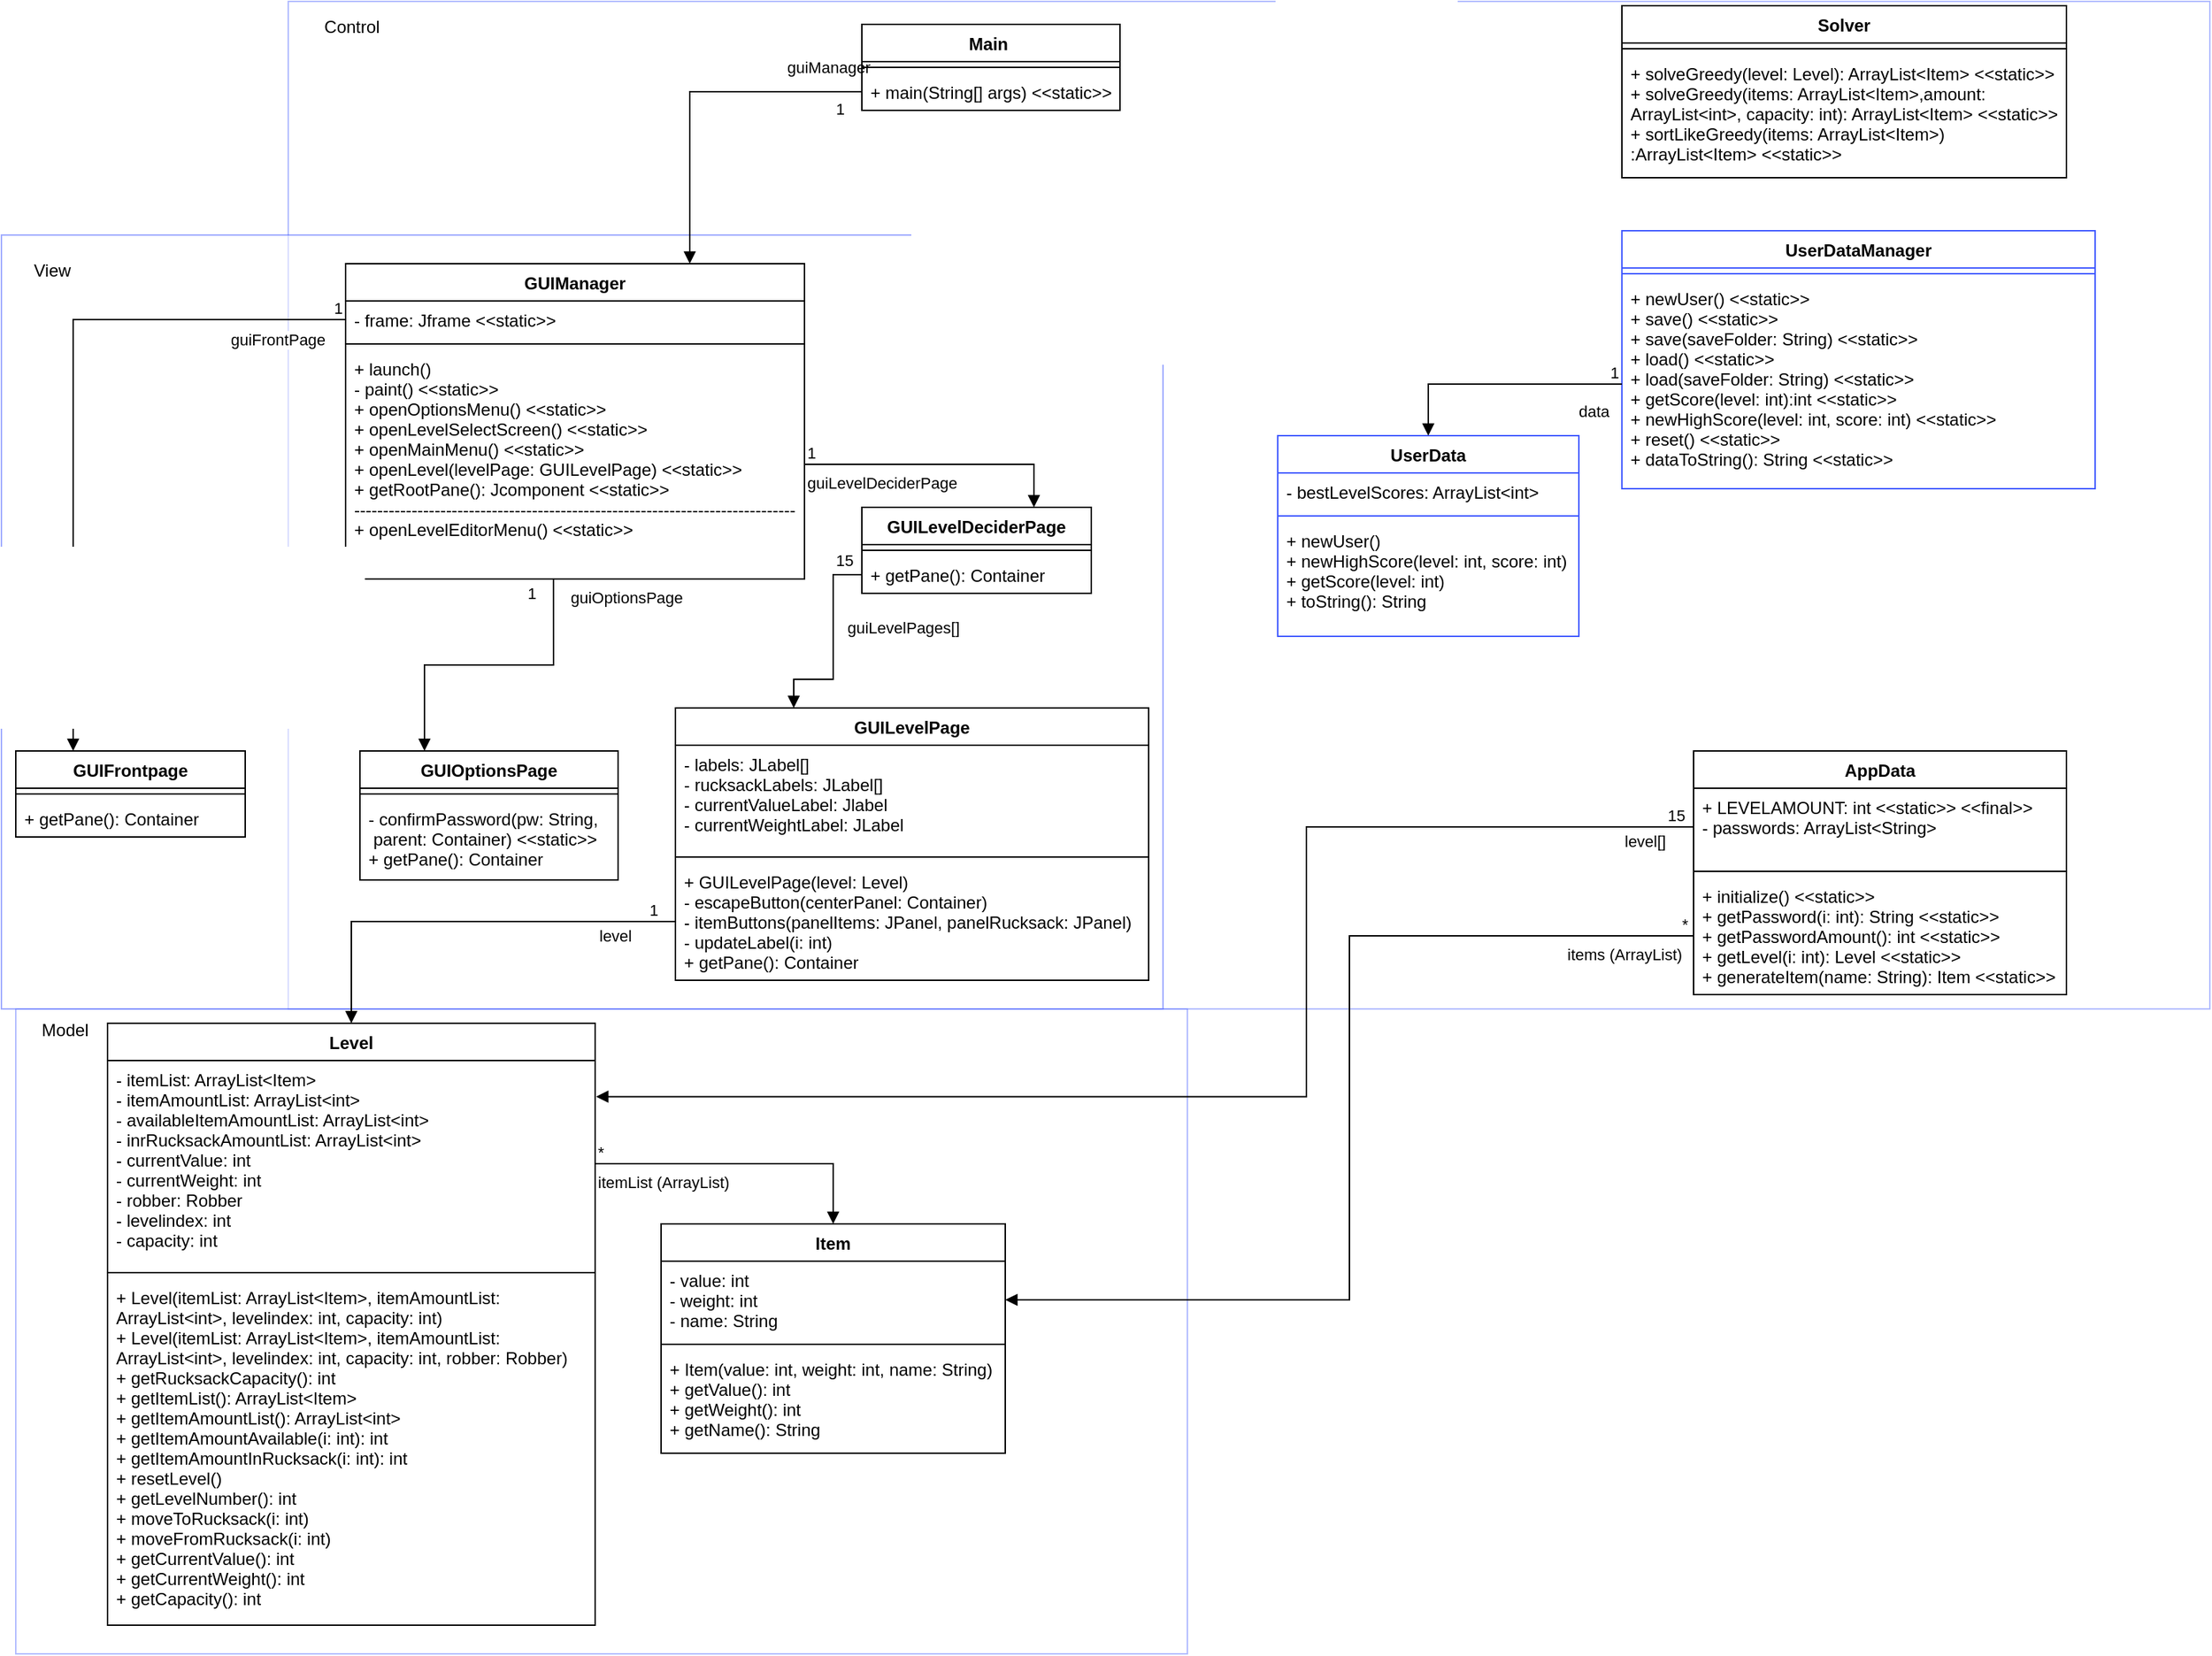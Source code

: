 <mxfile version="20.5.3" type="embed"><diagram id="mvksxYR37wyYuG3UCGVY" name="Page-1"><mxGraphModel dx="274" dy="147" grid="1" gridSize="10" guides="1" tooltips="1" connect="1" arrows="1" fold="1" page="1" pageScale="1" pageWidth="827" pageHeight="1169" math="0" shadow="0"><root><mxCell id="0"/><mxCell id="1" parent="0"/><mxCell id="172" value="" style="group" parent="1" vertex="1" connectable="0"><mxGeometry x="10" y="710" width="817" height="450" as="geometry"/></mxCell><mxCell id="168" value="" style="verticalLabelPosition=bottom;verticalAlign=top;html=1;shape=mxgraph.basic.rect;fillColor2=none;strokeWidth=1;size=20;indent=5;strokeColor=#4059FF;opacity=40;" parent="172" vertex="1"><mxGeometry width="817" height="450" as="geometry"/></mxCell><mxCell id="169" value="Model" style="text;html=1;align=center;verticalAlign=middle;resizable=0;points=[];autosize=1;strokeColor=none;fillColor=none;" parent="172" vertex="1"><mxGeometry x="4" width="60" height="30" as="geometry"/></mxCell><mxCell id="167" value="" style="group" parent="1" vertex="1" connectable="0"><mxGeometry x="200" y="7" width="1340" height="703" as="geometry"/></mxCell><mxCell id="165" value="" style="verticalLabelPosition=bottom;verticalAlign=top;html=1;shape=mxgraph.basic.rect;fillColor2=none;strokeWidth=1;size=20;indent=5;strokeColor=#4059FF;opacity=40;" parent="167" vertex="1"><mxGeometry width="1340" height="703" as="geometry"/></mxCell><mxCell id="166" value="Control" style="text;html=1;align=center;verticalAlign=middle;resizable=0;points=[];autosize=1;strokeColor=none;fillColor=none;" parent="167" vertex="1"><mxGeometry x="14" y="3" width="60" height="30" as="geometry"/></mxCell><mxCell id="142" value="AppData" style="swimlane;fontStyle=1;align=center;verticalAlign=top;childLayout=stackLayout;horizontal=1;startSize=26;horizontalStack=0;resizeParent=1;resizeParentMax=0;resizeLast=0;collapsible=1;marginBottom=0;" parent="167" vertex="1"><mxGeometry x="980" y="523" width="260" height="170" as="geometry"/></mxCell><mxCell id="143" value="+ LEVELAMOUNT: int &lt;&lt;static&gt;&gt; &lt;&lt;final&gt;&gt;&#10;- passwords: ArrayList&lt;String&gt;" style="text;strokeColor=none;fillColor=none;align=left;verticalAlign=top;spacingLeft=4;spacingRight=4;overflow=hidden;rotatable=0;points=[[0,0.5],[1,0.5]];portConstraint=eastwest;" parent="142" vertex="1"><mxGeometry y="26" width="260" height="54" as="geometry"/></mxCell><mxCell id="144" value="" style="line;strokeWidth=1;fillColor=none;align=left;verticalAlign=middle;spacingTop=-1;spacingLeft=3;spacingRight=3;rotatable=0;labelPosition=right;points=[];portConstraint=eastwest;strokeColor=inherit;" parent="142" vertex="1"><mxGeometry y="80" width="260" height="8" as="geometry"/></mxCell><mxCell id="145" value="+ initialize() &lt;&lt;static&gt;&gt;&#10;+ getPassword(i: int): String &lt;&lt;static&gt;&gt;&#10;+ getPasswordAmount(): int &lt;&lt;static&gt;&gt;&#10;+ getLevel(i: int): Level &lt;&lt;static&gt;&gt;&#10;+ generateItem(name: String): Item &lt;&lt;static&gt;&gt;" style="text;strokeColor=none;fillColor=none;align=left;verticalAlign=top;spacingLeft=4;spacingRight=4;overflow=hidden;rotatable=0;points=[[0,0.5],[1,0.5]];portConstraint=eastwest;" parent="142" vertex="1"><mxGeometry y="88" width="260" height="82" as="geometry"/></mxCell><mxCell id="153" value="" style="group;textOpacity=70;opacity=50;" parent="1" vertex="1" connectable="0"><mxGeometry y="170" width="810" height="540" as="geometry"/></mxCell><mxCell id="151" value="" style="verticalLabelPosition=bottom;verticalAlign=top;html=1;shape=mxgraph.basic.rect;fillColor2=none;strokeWidth=1;size=20;indent=5;strokeColor=#4059FF;opacity=50;" parent="153" vertex="1"><mxGeometry width="810" height="540" as="geometry"/></mxCell><mxCell id="152" value="View" style="text;html=1;align=center;verticalAlign=middle;resizable=0;points=[];autosize=1;strokeColor=none;fillColor=none;" parent="153" vertex="1"><mxGeometry x="10" y="10" width="50" height="30" as="geometry"/></mxCell><mxCell id="88" value="guiManager" style="endArrow=block;endFill=1;html=1;edgeStyle=orthogonalEdgeStyle;align=left;verticalAlign=top;rounded=0;entryX=0.75;entryY=0;entryDx=0;entryDy=0;exitX=0;exitY=0.5;exitDx=0;exitDy=0;" parent="1" source="77" target="78" edge="1"><mxGeometry x="-0.548" y="-30" relative="1" as="geometry"><mxPoint x="190" y="110" as="sourcePoint"/><mxPoint x="370" y="90" as="targetPoint"/><mxPoint as="offset"/></mxGeometry></mxCell><mxCell id="89" value="1" style="edgeLabel;resizable=0;html=1;align=left;verticalAlign=bottom;" parent="88" connectable="0" vertex="1"><mxGeometry x="-1" relative="1" as="geometry"><mxPoint x="-20" y="20" as="offset"/></mxGeometry></mxCell><mxCell id="98" value="GUIFrontpage" style="swimlane;fontStyle=1;align=center;verticalAlign=top;childLayout=stackLayout;horizontal=1;startSize=26;horizontalStack=0;resizeParent=1;resizeParentMax=0;resizeLast=0;collapsible=1;marginBottom=0;" parent="1" vertex="1"><mxGeometry x="10" y="530" width="160" height="60" as="geometry"/></mxCell><mxCell id="100" value="" style="line;strokeWidth=1;fillColor=none;align=left;verticalAlign=middle;spacingTop=-1;spacingLeft=3;spacingRight=3;rotatable=0;labelPosition=right;points=[];portConstraint=eastwest;strokeColor=inherit;" parent="98" vertex="1"><mxGeometry y="26" width="160" height="8" as="geometry"/></mxCell><mxCell id="101" value="+ getPane(): Container" style="text;strokeColor=none;fillColor=none;align=left;verticalAlign=top;spacingLeft=4;spacingRight=4;overflow=hidden;rotatable=0;points=[[0,0.5],[1,0.5]];portConstraint=eastwest;" parent="98" vertex="1"><mxGeometry y="34" width="160" height="26" as="geometry"/></mxCell><mxCell id="102" value="GUIOptionsPage" style="swimlane;fontStyle=1;align=center;verticalAlign=top;childLayout=stackLayout;horizontal=1;startSize=26;horizontalStack=0;resizeParent=1;resizeParentMax=0;resizeLast=0;collapsible=1;marginBottom=0;" parent="1" vertex="1"><mxGeometry x="250" y="530" width="180" height="90" as="geometry"/></mxCell><mxCell id="104" value="" style="line;strokeWidth=1;fillColor=none;align=left;verticalAlign=middle;spacingTop=-1;spacingLeft=3;spacingRight=3;rotatable=0;labelPosition=right;points=[];portConstraint=eastwest;strokeColor=inherit;" parent="102" vertex="1"><mxGeometry y="26" width="180" height="8" as="geometry"/></mxCell><mxCell id="105" value="- confirmPassword(pw: String,&#10; parent: Container) &lt;&lt;static&gt;&gt;&#10;+ getPane(): Container" style="text;strokeColor=none;fillColor=none;align=left;verticalAlign=top;spacingLeft=4;spacingRight=4;overflow=hidden;rotatable=0;points=[[0,0.5],[1,0.5]];portConstraint=eastwest;" parent="102" vertex="1"><mxGeometry y="34" width="180" height="56" as="geometry"/></mxCell><mxCell id="106" value="GUILevelDeciderPage" style="swimlane;fontStyle=1;align=center;verticalAlign=top;childLayout=stackLayout;horizontal=1;startSize=26;horizontalStack=0;resizeParent=1;resizeParentMax=0;resizeLast=0;collapsible=1;marginBottom=0;" parent="1" vertex="1"><mxGeometry x="600" y="360" width="160" height="60" as="geometry"/></mxCell><mxCell id="108" value="" style="line;strokeWidth=1;fillColor=none;align=left;verticalAlign=middle;spacingTop=-1;spacingLeft=3;spacingRight=3;rotatable=0;labelPosition=right;points=[];portConstraint=eastwest;strokeColor=inherit;" parent="106" vertex="1"><mxGeometry y="26" width="160" height="8" as="geometry"/></mxCell><mxCell id="109" value="+ getPane(): Container" style="text;strokeColor=none;fillColor=none;align=left;verticalAlign=top;spacingLeft=4;spacingRight=4;overflow=hidden;rotatable=0;points=[[0,0.5],[1,0.5]];portConstraint=eastwest;" parent="106" vertex="1"><mxGeometry y="34" width="160" height="26" as="geometry"/></mxCell><mxCell id="110" value="guiLevelDeciderPage" style="endArrow=block;endFill=1;html=1;edgeStyle=orthogonalEdgeStyle;align=left;verticalAlign=top;rounded=0;exitX=1;exitY=0.5;exitDx=0;exitDy=0;entryX=0.75;entryY=0;entryDx=0;entryDy=0;" parent="1" source="81" target="106" edge="1"><mxGeometry x="-1" relative="1" as="geometry"><mxPoint x="240" y="740" as="sourcePoint"/><mxPoint x="400" y="740" as="targetPoint"/></mxGeometry></mxCell><mxCell id="111" value="1" style="edgeLabel;resizable=0;html=1;align=left;verticalAlign=bottom;" parent="110" connectable="0" vertex="1"><mxGeometry x="-1" relative="1" as="geometry"/></mxCell><mxCell id="114" value="guiOptionsPage" style="endArrow=block;endFill=1;html=1;edgeStyle=orthogonalEdgeStyle;align=left;verticalAlign=top;rounded=0;entryX=0.25;entryY=0;entryDx=0;entryDy=0;exitX=0.453;exitY=1.002;exitDx=0;exitDy=0;exitPerimeter=0;" parent="1" source="81" target="102" edge="1"><mxGeometry x="-1" y="10" relative="1" as="geometry"><mxPoint x="240" y="430" as="sourcePoint"/><mxPoint x="610" y="740" as="targetPoint"/><Array as="points"/><mxPoint as="offset"/></mxGeometry></mxCell><mxCell id="115" value="1" style="edgeLabel;resizable=0;html=1;align=left;verticalAlign=bottom;" parent="114" connectable="0" vertex="1"><mxGeometry x="-1" relative="1" as="geometry"><mxPoint x="-20" y="18" as="offset"/></mxGeometry></mxCell><mxCell id="116" value="guiFrontPage" style="endArrow=block;endFill=1;html=1;edgeStyle=orthogonalEdgeStyle;align=left;verticalAlign=top;rounded=0;exitX=0;exitY=0.5;exitDx=0;exitDy=0;entryX=0.25;entryY=0;entryDx=0;entryDy=0;" parent="1" source="79" target="98" edge="1"><mxGeometry x="-0.667" y="1" relative="1" as="geometry"><mxPoint x="430" y="680" as="sourcePoint"/><mxPoint x="590" y="680" as="targetPoint"/><mxPoint as="offset"/></mxGeometry></mxCell><mxCell id="117" value="1" style="edgeLabel;resizable=0;html=1;align=left;verticalAlign=bottom;" parent="116" connectable="0" vertex="1"><mxGeometry x="-1" relative="1" as="geometry"><mxPoint x="-10" as="offset"/></mxGeometry></mxCell><mxCell id="118" value="GUILevelPage" style="swimlane;fontStyle=1;align=center;verticalAlign=top;childLayout=stackLayout;horizontal=1;startSize=26;horizontalStack=0;resizeParent=1;resizeParentMax=0;resizeLast=0;collapsible=1;marginBottom=0;" parent="1" vertex="1"><mxGeometry x="470" y="500" width="330" height="190" as="geometry"/></mxCell><mxCell id="119" value="- labels: JLabel[]&#10;- rucksackLabels: JLabel[]&#10;- currentValueLabel: Jlabel&#10;- currentWeightLabel: JLabel" style="text;strokeColor=none;fillColor=none;align=left;verticalAlign=top;spacingLeft=4;spacingRight=4;overflow=hidden;rotatable=0;points=[[0,0.5],[1,0.5]];portConstraint=eastwest;" parent="118" vertex="1"><mxGeometry y="26" width="330" height="74" as="geometry"/></mxCell><mxCell id="120" value="" style="line;strokeWidth=1;fillColor=none;align=left;verticalAlign=middle;spacingTop=-1;spacingLeft=3;spacingRight=3;rotatable=0;labelPosition=right;points=[];portConstraint=eastwest;strokeColor=inherit;" parent="118" vertex="1"><mxGeometry y="100" width="330" height="8" as="geometry"/></mxCell><mxCell id="121" value="+ GUILevelPage(level: Level)&#10;- escapeButton(centerPanel: Container)&#10;- itemButtons(panelItems: JPanel, panelRucksack: JPanel)&#10;- updateLabel(i: int)&#10;+ getPane(): Container" style="text;strokeColor=none;fillColor=none;align=left;verticalAlign=top;spacingLeft=4;spacingRight=4;overflow=hidden;rotatable=0;points=[[0,0.5],[1,0.5]];portConstraint=eastwest;" parent="118" vertex="1"><mxGeometry y="108" width="330" height="82" as="geometry"/></mxCell><mxCell id="122" value="Item" style="swimlane;fontStyle=1;align=center;verticalAlign=top;childLayout=stackLayout;horizontal=1;startSize=26;horizontalStack=0;resizeParent=1;resizeParentMax=0;resizeLast=0;collapsible=1;marginBottom=0;" parent="1" vertex="1"><mxGeometry x="460" y="860" width="240" height="160" as="geometry"/></mxCell><mxCell id="123" value="- value: int&#10;- weight: int&#10;- name: String" style="text;strokeColor=none;fillColor=none;align=left;verticalAlign=top;spacingLeft=4;spacingRight=4;overflow=hidden;rotatable=0;points=[[0,0.5],[1,0.5]];portConstraint=eastwest;" parent="122" vertex="1"><mxGeometry y="26" width="240" height="54" as="geometry"/></mxCell><mxCell id="124" value="" style="line;strokeWidth=1;fillColor=none;align=left;verticalAlign=middle;spacingTop=-1;spacingLeft=3;spacingRight=3;rotatable=0;labelPosition=right;points=[];portConstraint=eastwest;strokeColor=inherit;" parent="122" vertex="1"><mxGeometry y="80" width="240" height="8" as="geometry"/></mxCell><mxCell id="125" value="+ Item(value: int, weight: int, name: String)&#10;+ getValue(): int&#10;+ getWeight(): int&#10;+ getName(): String" style="text;strokeColor=none;fillColor=none;align=left;verticalAlign=top;spacingLeft=4;spacingRight=4;overflow=hidden;rotatable=0;points=[[0,0.5],[1,0.5]];portConstraint=eastwest;" parent="122" vertex="1"><mxGeometry y="88" width="240" height="72" as="geometry"/></mxCell><mxCell id="126" value="guiLevelPages[]" style="endArrow=block;endFill=1;html=1;edgeStyle=orthogonalEdgeStyle;align=left;verticalAlign=top;rounded=0;exitX=0;exitY=0.5;exitDx=0;exitDy=0;entryX=0.25;entryY=0;entryDx=0;entryDy=0;" parent="1" source="109" target="118" edge="1"><mxGeometry x="-0.379" y="8" relative="1" as="geometry"><mxPoint x="500" y="670" as="sourcePoint"/><mxPoint x="660" y="670" as="targetPoint"/><Array as="points"><mxPoint x="580" y="407"/><mxPoint x="580" y="480"/><mxPoint x="553" y="480"/></Array><mxPoint as="offset"/></mxGeometry></mxCell><mxCell id="127" value="15" style="edgeLabel;resizable=0;html=1;align=left;verticalAlign=bottom;" parent="126" connectable="0" vertex="1"><mxGeometry x="-1" relative="1" as="geometry"><mxPoint x="-20" y="-2" as="offset"/></mxGeometry></mxCell><mxCell id="128" value="Level" style="swimlane;fontStyle=1;align=center;verticalAlign=top;childLayout=stackLayout;horizontal=1;startSize=26;horizontalStack=0;resizeParent=1;resizeParentMax=0;resizeLast=0;collapsible=1;marginBottom=0;" parent="1" vertex="1"><mxGeometry x="74" y="720" width="340" height="420" as="geometry"/></mxCell><mxCell id="129" value="- itemList: ArrayList&lt;Item&gt;&#10;- itemAmountList: ArrayList&lt;int&gt;&#10;- availableItemAmountList: ArrayList&lt;int&gt;&#10;- inrRucksackAmountList: ArrayList&lt;int&gt;&#10;- currentValue: int&#10;- currentWeight: int&#10;- robber: Robber&#10;- levelindex: int&#10;- capacity: int" style="text;strokeColor=none;fillColor=none;align=left;verticalAlign=top;spacingLeft=4;spacingRight=4;overflow=hidden;rotatable=0;points=[[0,0.5],[1,0.5]];portConstraint=eastwest;" parent="128" vertex="1"><mxGeometry y="26" width="340" height="144" as="geometry"/></mxCell><mxCell id="130" value="" style="line;strokeWidth=1;fillColor=none;align=left;verticalAlign=middle;spacingTop=-1;spacingLeft=3;spacingRight=3;rotatable=0;labelPosition=right;points=[];portConstraint=eastwest;strokeColor=inherit;" parent="128" vertex="1"><mxGeometry y="170" width="340" height="8" as="geometry"/></mxCell><mxCell id="131" value="+ Level(itemList: ArrayList&lt;Item&gt;, itemAmountList: &#10;ArrayList&lt;int&gt;, levelindex: int, capacity: int)&#10;+ Level(itemList: ArrayList&lt;Item&gt;, itemAmountList: &#10;ArrayList&lt;int&gt;, levelindex: int, capacity: int, robber: Robber)&#10;+ getRucksackCapacity(): int&#10;+ getItemList(): ArrayList&lt;Item&gt;&#10;+ getItemAmountList(): ArrayList&lt;int&gt;&#10;+ getItemAmountAvailable(i: int): int&#10;+ getItemAmountInRucksack(i: int): int&#10;+ resetLevel()&#10;+ getLevelNumber(): int&#10;+ moveToRucksack(i: int)&#10;+ moveFromRucksack(i: int)&#10;+ getCurrentValue(): int&#10;+ getCurrentWeight(): int&#10;+ getCapacity(): int" style="text;strokeColor=none;fillColor=none;align=left;verticalAlign=top;spacingLeft=4;spacingRight=4;overflow=hidden;rotatable=0;points=[[0,0.5],[1,0.5]];portConstraint=eastwest;" parent="128" vertex="1"><mxGeometry y="178" width="340" height="242" as="geometry"/></mxCell><mxCell id="132" value="level" style="endArrow=block;endFill=1;html=1;edgeStyle=orthogonalEdgeStyle;align=left;verticalAlign=top;rounded=0;exitX=0;exitY=0.5;exitDx=0;exitDy=0;entryX=0.5;entryY=0;entryDx=0;entryDy=0;" parent="1" source="121" target="128" edge="1"><mxGeometry x="-0.631" y="-3" relative="1" as="geometry"><mxPoint x="420" y="770" as="sourcePoint"/><mxPoint x="580" y="770" as="targetPoint"/><mxPoint as="offset"/></mxGeometry></mxCell><mxCell id="133" value="1" style="edgeLabel;resizable=0;html=1;align=left;verticalAlign=bottom;" parent="132" connectable="0" vertex="1"><mxGeometry x="-1" relative="1" as="geometry"><mxPoint x="-20" as="offset"/></mxGeometry></mxCell><mxCell id="78" value="GUIManager" style="swimlane;fontStyle=1;align=center;verticalAlign=top;childLayout=stackLayout;horizontal=1;startSize=26;horizontalStack=0;resizeParent=1;resizeParentMax=0;resizeLast=0;collapsible=1;marginBottom=0;" parent="1" vertex="1"><mxGeometry x="240" y="190" width="320" height="220" as="geometry"/></mxCell><mxCell id="79" value="- frame: Jframe &lt;&lt;static&gt;&gt;" style="text;strokeColor=none;fillColor=none;align=left;verticalAlign=top;spacingLeft=4;spacingRight=4;overflow=hidden;rotatable=0;points=[[0,0.5],[1,0.5]];portConstraint=eastwest;" parent="78" vertex="1"><mxGeometry y="26" width="320" height="26" as="geometry"/></mxCell><mxCell id="80" value="" style="line;strokeWidth=1;fillColor=none;align=left;verticalAlign=middle;spacingTop=-1;spacingLeft=3;spacingRight=3;rotatable=0;labelPosition=right;points=[];portConstraint=eastwest;strokeColor=inherit;" parent="78" vertex="1"><mxGeometry y="52" width="320" height="8" as="geometry"/></mxCell><mxCell id="81" value="+ launch()&#10;- paint() &lt;&lt;static&gt;&gt;&#10;+ openOptionsMenu() &lt;&lt;static&gt;&gt;&#10;+ openLevelSelectScreen() &lt;&lt;static&gt;&gt;&#10;+ openMainMenu() &lt;&lt;static&gt;&gt;&#10;+ openLevel(levelPage: GUILevelPage) &lt;&lt;static&gt;&gt;&#10;+ getRootPane(): Jcomponent &lt;&lt;static&gt;&gt;&#10;-----------------------------------------------------------------------------&#10;+ openLevelEditorMenu() &lt;&lt;static&gt;&gt;" style="text;strokeColor=none;fillColor=none;align=left;verticalAlign=top;spacingLeft=4;spacingRight=4;overflow=hidden;rotatable=0;points=[[0,0.5],[1,0.5]];portConstraint=eastwest;" parent="78" vertex="1"><mxGeometry y="60" width="320" height="160" as="geometry"/></mxCell><mxCell id="135" value="itemList (ArrayList)" style="endArrow=block;endFill=1;html=1;edgeStyle=orthogonalEdgeStyle;align=left;verticalAlign=top;rounded=0;exitX=1;exitY=0.5;exitDx=0;exitDy=0;entryX=0.5;entryY=0;entryDx=0;entryDy=0;" parent="1" source="129" target="122" edge="1"><mxGeometry x="-1" relative="1" as="geometry"><mxPoint x="410" y="910" as="sourcePoint"/><mxPoint x="570" y="910" as="targetPoint"/></mxGeometry></mxCell><mxCell id="136" value="*" style="edgeLabel;resizable=0;html=1;align=left;verticalAlign=bottom;" parent="135" connectable="0" vertex="1"><mxGeometry x="-1" relative="1" as="geometry"/></mxCell><mxCell id="146" value="Solver" style="swimlane;fontStyle=1;align=center;verticalAlign=top;childLayout=stackLayout;horizontal=1;startSize=26;horizontalStack=0;resizeParent=1;resizeParentMax=0;resizeLast=0;collapsible=1;marginBottom=0;" parent="1" vertex="1"><mxGeometry x="1130" y="10" width="310" height="120" as="geometry"/></mxCell><mxCell id="148" value="" style="line;strokeWidth=1;fillColor=none;align=left;verticalAlign=middle;spacingTop=-1;spacingLeft=3;spacingRight=3;rotatable=0;labelPosition=right;points=[];portConstraint=eastwest;strokeColor=inherit;" parent="146" vertex="1"><mxGeometry y="26" width="310" height="8" as="geometry"/></mxCell><mxCell id="149" value="+ solveGreedy(level: Level): ArrayList&lt;Item&gt; &lt;&lt;static&gt;&gt;&#10;+ solveGreedy(items: ArrayList&lt;Item&gt;,amount: &#10;ArrayList&lt;int&gt;, capacity: int): ArrayList&lt;Item&gt; &lt;&lt;static&gt;&gt;&#10;+ sortLikeGreedy(items: ArrayList&lt;Item&gt;)&#10;:ArrayList&lt;Item&gt; &lt;&lt;static&gt;&gt;" style="text;strokeColor=none;fillColor=none;align=left;verticalAlign=top;spacingLeft=4;spacingRight=4;overflow=hidden;rotatable=0;points=[[0,0.5],[1,0.5]];portConstraint=eastwest;" parent="146" vertex="1"><mxGeometry y="34" width="310" height="86" as="geometry"/></mxCell><mxCell id="74" value="Main " style="swimlane;fontStyle=1;align=center;verticalAlign=top;childLayout=stackLayout;horizontal=1;startSize=26;horizontalStack=0;resizeParent=1;resizeParentMax=0;resizeLast=0;collapsible=1;marginBottom=0;" parent="1" vertex="1"><mxGeometry x="600" y="23" width="180" height="60" as="geometry"/></mxCell><mxCell id="76" value="" style="line;strokeWidth=1;fillColor=none;align=left;verticalAlign=middle;spacingTop=-1;spacingLeft=3;spacingRight=3;rotatable=0;labelPosition=right;points=[];portConstraint=eastwest;strokeColor=inherit;" parent="74" vertex="1"><mxGeometry y="26" width="180" height="8" as="geometry"/></mxCell><mxCell id="77" value="+ main(String[] args) &lt;&lt;static&gt;&gt;" style="text;strokeColor=none;fillColor=none;align=left;verticalAlign=top;spacingLeft=4;spacingRight=4;overflow=hidden;rotatable=0;points=[[0,0.5],[1,0.5]];portConstraint=eastwest;" parent="74" vertex="1"><mxGeometry y="34" width="180" height="26" as="geometry"/></mxCell><mxCell id="154" value="UserDataManager" style="swimlane;fontStyle=1;align=center;verticalAlign=top;childLayout=stackLayout;horizontal=1;startSize=26;horizontalStack=0;resizeParent=1;resizeParentMax=0;resizeLast=0;collapsible=1;marginBottom=0;strokeColor=#4059FF;" parent="1" vertex="1"><mxGeometry x="1130" y="167" width="330" height="180" as="geometry"/></mxCell><mxCell id="156" value="" style="line;strokeWidth=1;fillColor=none;align=left;verticalAlign=middle;spacingTop=-1;spacingLeft=3;spacingRight=3;rotatable=0;labelPosition=right;points=[];portConstraint=eastwest;strokeColor=inherit;" parent="154" vertex="1"><mxGeometry y="26" width="330" height="8" as="geometry"/></mxCell><mxCell id="157" value="+ newUser() &lt;&lt;static&gt;&gt;&#10;+ save() &lt;&lt;static&gt;&gt;&#10;+ save(saveFolder: String) &lt;&lt;static&gt;&gt;&#10;+ load() &lt;&lt;static&gt;&gt;&#10;+ load(saveFolder: String) &lt;&lt;static&gt;&gt;&#10;+ getScore(level: int):int &lt;&lt;static&gt;&gt;&#10;+ newHighScore(level: int, score: int) &lt;&lt;static&gt;&gt;&#10;+ reset() &lt;&lt;static&gt;&gt;&#10;+ dataToString(): String &lt;&lt;static&gt;&gt;" style="text;strokeColor=none;fillColor=none;align=left;verticalAlign=top;spacingLeft=4;spacingRight=4;overflow=hidden;rotatable=0;points=[[0,0.5],[1,0.5]];portConstraint=eastwest;" parent="154" vertex="1"><mxGeometry y="34" width="330" height="146" as="geometry"/></mxCell><mxCell id="158" value="UserData" style="swimlane;fontStyle=1;align=center;verticalAlign=top;childLayout=stackLayout;horizontal=1;startSize=26;horizontalStack=0;resizeParent=1;resizeParentMax=0;resizeLast=0;collapsible=1;marginBottom=0;strokeColor=#4059FF;" parent="1" vertex="1"><mxGeometry x="890" y="310" width="210" height="140" as="geometry"/></mxCell><mxCell id="159" value="- bestLevelScores: ArrayList&lt;int&gt;" style="text;strokeColor=none;fillColor=none;align=left;verticalAlign=top;spacingLeft=4;spacingRight=4;overflow=hidden;rotatable=0;points=[[0,0.5],[1,0.5]];portConstraint=eastwest;" parent="158" vertex="1"><mxGeometry y="26" width="210" height="26" as="geometry"/></mxCell><mxCell id="160" value="" style="line;strokeWidth=1;fillColor=none;align=left;verticalAlign=middle;spacingTop=-1;spacingLeft=3;spacingRight=3;rotatable=0;labelPosition=right;points=[];portConstraint=eastwest;strokeColor=inherit;" parent="158" vertex="1"><mxGeometry y="52" width="210" height="8" as="geometry"/></mxCell><mxCell id="161" value="+ newUser()&#10;+ newHighScore(level: int, score: int)&#10;+ getScore(level: int)&#10;+ toString(): String" style="text;strokeColor=none;fillColor=none;align=left;verticalAlign=top;spacingLeft=4;spacingRight=4;overflow=hidden;rotatable=0;points=[[0,0.5],[1,0.5]];portConstraint=eastwest;" parent="158" vertex="1"><mxGeometry y="60" width="210" height="80" as="geometry"/></mxCell><mxCell id="162" value="data" style="endArrow=block;endFill=1;html=1;edgeStyle=orthogonalEdgeStyle;align=left;verticalAlign=top;rounded=0;entryX=0.5;entryY=0;entryDx=0;entryDy=0;exitX=0;exitY=0.5;exitDx=0;exitDy=0;" parent="1" source="157" target="158" edge="1"><mxGeometry x="-0.623" y="6" relative="1" as="geometry"><mxPoint x="1090" y="200" as="sourcePoint"/><mxPoint x="1250" y="230" as="targetPoint"/><mxPoint as="offset"/></mxGeometry></mxCell><mxCell id="163" value="1" style="edgeLabel;resizable=0;html=1;align=left;verticalAlign=bottom;strokeColor=#4059FF;" parent="162" connectable="0" vertex="1"><mxGeometry x="-1" relative="1" as="geometry"><mxPoint x="-10" as="offset"/></mxGeometry></mxCell><mxCell id="173" value="level[]" style="endArrow=block;endFill=1;html=1;edgeStyle=orthogonalEdgeStyle;align=left;verticalAlign=top;rounded=0;exitX=0;exitY=0.5;exitDx=0;exitDy=0;entryX=1.002;entryY=0.175;entryDx=0;entryDy=0;entryPerimeter=0;" edge="1" parent="1" source="143" target="129"><mxGeometry x="-0.895" y="-3" relative="1" as="geometry"><mxPoint x="710" y="810" as="sourcePoint"/><mxPoint x="870" y="810" as="targetPoint"/><Array as="points"><mxPoint x="910" y="583"/><mxPoint x="910" y="771"/></Array><mxPoint as="offset"/></mxGeometry></mxCell><mxCell id="174" value="15" style="edgeLabel;resizable=0;html=1;align=left;verticalAlign=bottom;" connectable="0" vertex="1" parent="173"><mxGeometry x="-1" relative="1" as="geometry"><mxPoint x="-20" as="offset"/></mxGeometry></mxCell><mxCell id="175" value="items (ArrayList)" style="endArrow=block;endFill=1;html=1;edgeStyle=orthogonalEdgeStyle;align=left;verticalAlign=top;rounded=0;exitX=0;exitY=0.5;exitDx=0;exitDy=0;entryX=1;entryY=0.5;entryDx=0;entryDy=0;" edge="1" parent="1" source="145" target="123"><mxGeometry x="-0.755" relative="1" as="geometry"><mxPoint x="1250" y="740" as="sourcePoint"/><mxPoint x="1410" y="740" as="targetPoint"/><mxPoint as="offset"/></mxGeometry></mxCell><mxCell id="176" value="*" style="edgeLabel;resizable=0;html=1;align=left;verticalAlign=bottom;" connectable="0" vertex="1" parent="175"><mxGeometry x="-1" relative="1" as="geometry"><mxPoint x="-10" as="offset"/></mxGeometry></mxCell></root></mxGraphModel></diagram></mxfile>